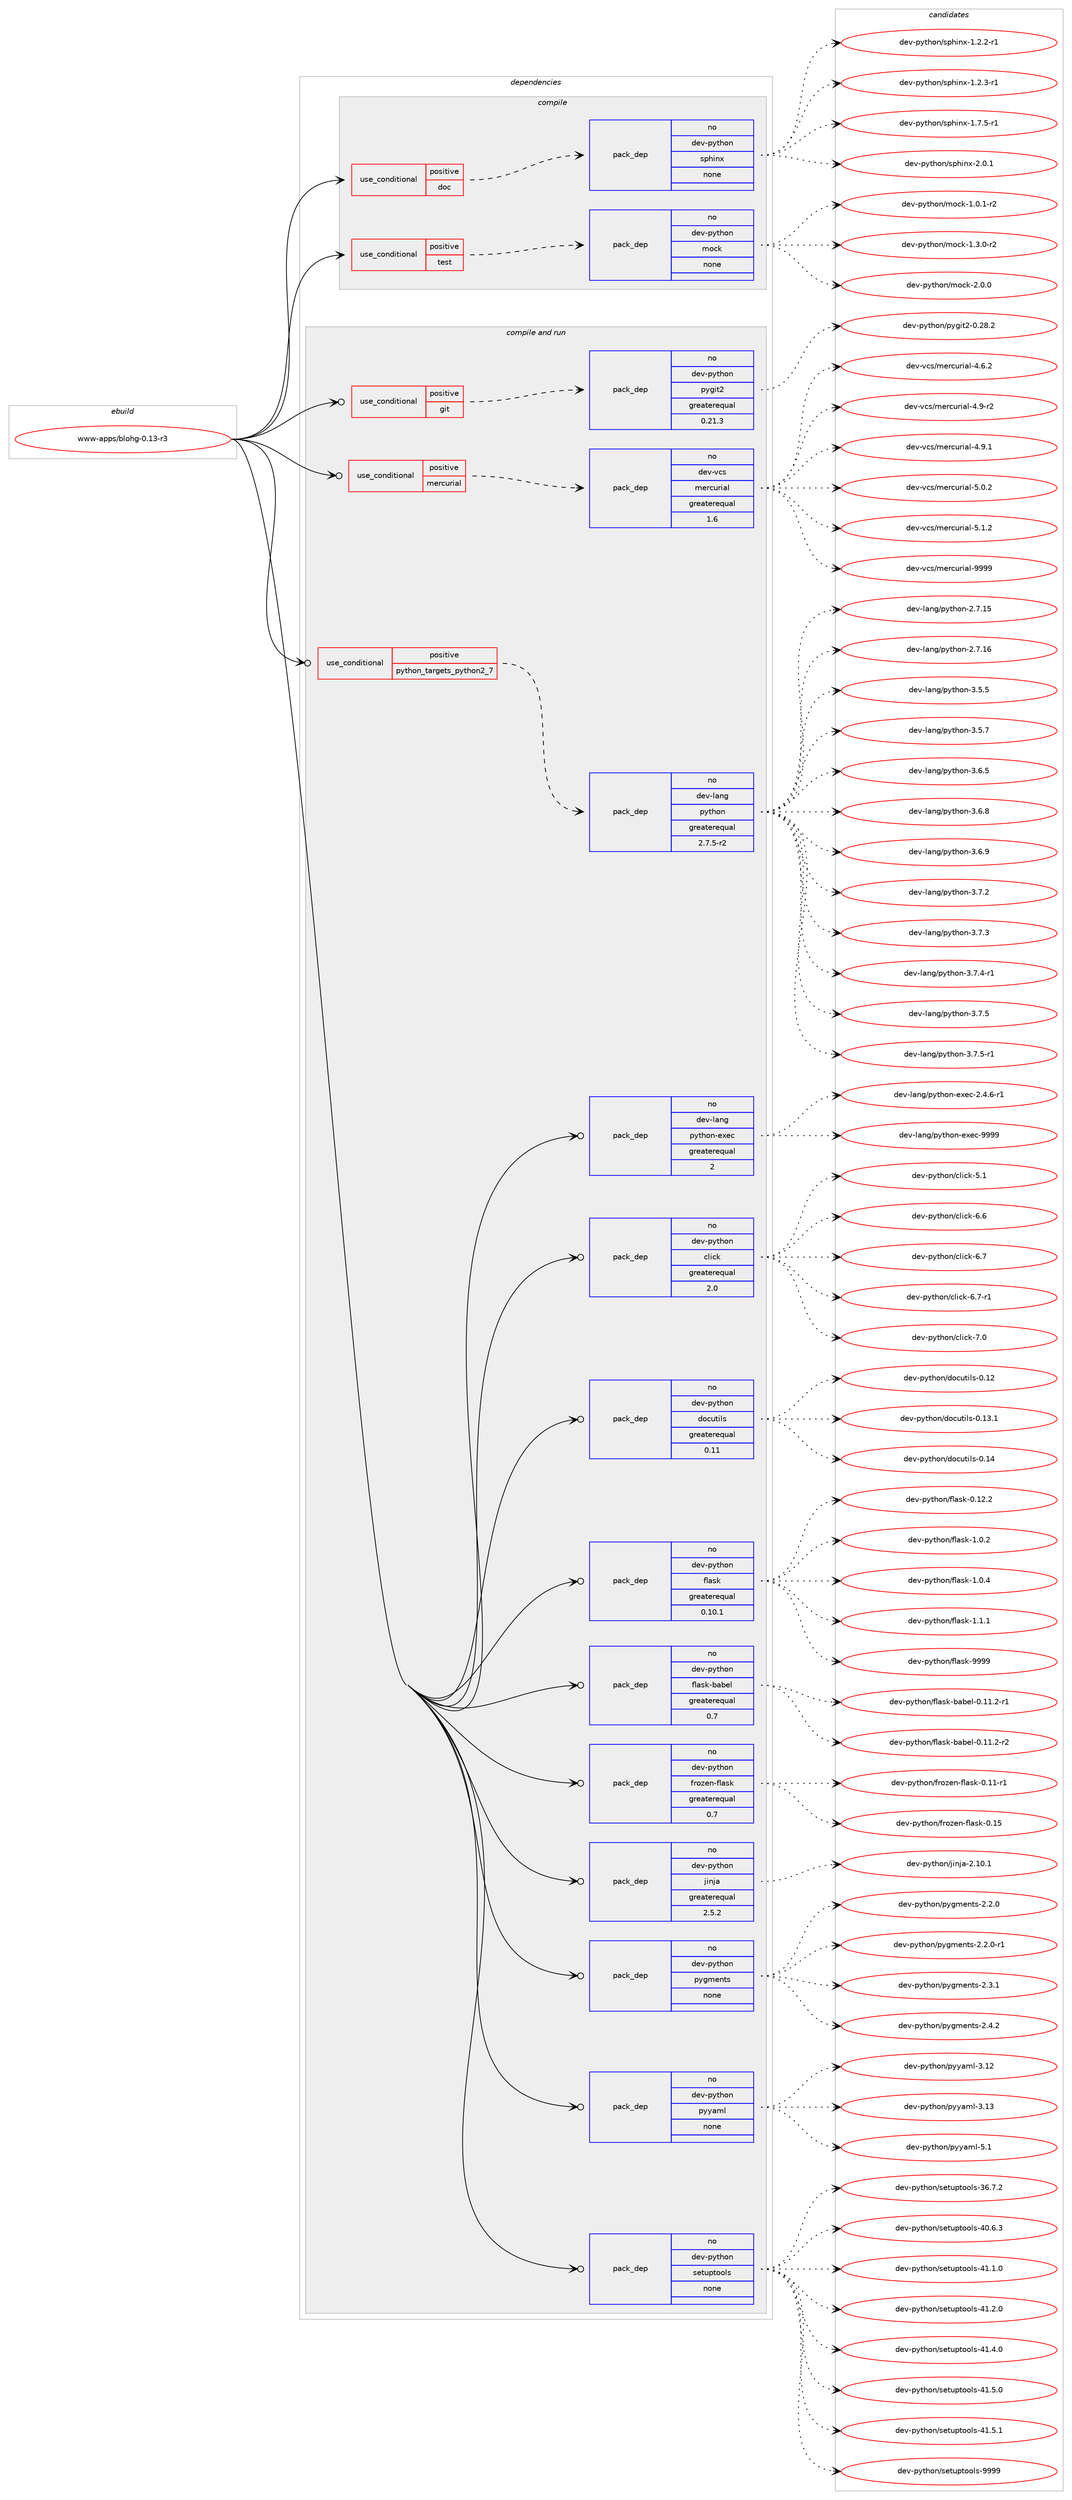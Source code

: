 digraph prolog {

# *************
# Graph options
# *************

newrank=true;
concentrate=true;
compound=true;
graph [rankdir=LR,fontname=Helvetica,fontsize=10,ranksep=1.5];#, ranksep=2.5, nodesep=0.2];
edge  [arrowhead=vee];
node  [fontname=Helvetica,fontsize=10];

# **********
# The ebuild
# **********

subgraph cluster_leftcol {
color=gray;
rank=same;
label=<<i>ebuild</i>>;
id [label="www-apps/blohg-0.13-r3", color=red, width=4, href="../www-apps/blohg-0.13-r3.svg"];
}

# ****************
# The dependencies
# ****************

subgraph cluster_midcol {
color=gray;
label=<<i>dependencies</i>>;
subgraph cluster_compile {
fillcolor="#eeeeee";
style=filled;
label=<<i>compile</i>>;
subgraph cond216635 {
dependency903231 [label=<<TABLE BORDER="0" CELLBORDER="1" CELLSPACING="0" CELLPADDING="4"><TR><TD ROWSPAN="3" CELLPADDING="10">use_conditional</TD></TR><TR><TD>positive</TD></TR><TR><TD>doc</TD></TR></TABLE>>, shape=none, color=red];
subgraph pack670358 {
dependency903232 [label=<<TABLE BORDER="0" CELLBORDER="1" CELLSPACING="0" CELLPADDING="4" WIDTH="220"><TR><TD ROWSPAN="6" CELLPADDING="30">pack_dep</TD></TR><TR><TD WIDTH="110">no</TD></TR><TR><TD>dev-python</TD></TR><TR><TD>sphinx</TD></TR><TR><TD>none</TD></TR><TR><TD></TD></TR></TABLE>>, shape=none, color=blue];
}
dependency903231:e -> dependency903232:w [weight=20,style="dashed",arrowhead="vee"];
}
id:e -> dependency903231:w [weight=20,style="solid",arrowhead="vee"];
subgraph cond216636 {
dependency903233 [label=<<TABLE BORDER="0" CELLBORDER="1" CELLSPACING="0" CELLPADDING="4"><TR><TD ROWSPAN="3" CELLPADDING="10">use_conditional</TD></TR><TR><TD>positive</TD></TR><TR><TD>test</TD></TR></TABLE>>, shape=none, color=red];
subgraph pack670359 {
dependency903234 [label=<<TABLE BORDER="0" CELLBORDER="1" CELLSPACING="0" CELLPADDING="4" WIDTH="220"><TR><TD ROWSPAN="6" CELLPADDING="30">pack_dep</TD></TR><TR><TD WIDTH="110">no</TD></TR><TR><TD>dev-python</TD></TR><TR><TD>mock</TD></TR><TR><TD>none</TD></TR><TR><TD></TD></TR></TABLE>>, shape=none, color=blue];
}
dependency903233:e -> dependency903234:w [weight=20,style="dashed",arrowhead="vee"];
}
id:e -> dependency903233:w [weight=20,style="solid",arrowhead="vee"];
}
subgraph cluster_compileandrun {
fillcolor="#eeeeee";
style=filled;
label=<<i>compile and run</i>>;
subgraph cond216637 {
dependency903235 [label=<<TABLE BORDER="0" CELLBORDER="1" CELLSPACING="0" CELLPADDING="4"><TR><TD ROWSPAN="3" CELLPADDING="10">use_conditional</TD></TR><TR><TD>positive</TD></TR><TR><TD>git</TD></TR></TABLE>>, shape=none, color=red];
subgraph pack670360 {
dependency903236 [label=<<TABLE BORDER="0" CELLBORDER="1" CELLSPACING="0" CELLPADDING="4" WIDTH="220"><TR><TD ROWSPAN="6" CELLPADDING="30">pack_dep</TD></TR><TR><TD WIDTH="110">no</TD></TR><TR><TD>dev-python</TD></TR><TR><TD>pygit2</TD></TR><TR><TD>greaterequal</TD></TR><TR><TD>0.21.3</TD></TR></TABLE>>, shape=none, color=blue];
}
dependency903235:e -> dependency903236:w [weight=20,style="dashed",arrowhead="vee"];
}
id:e -> dependency903235:w [weight=20,style="solid",arrowhead="odotvee"];
subgraph cond216638 {
dependency903237 [label=<<TABLE BORDER="0" CELLBORDER="1" CELLSPACING="0" CELLPADDING="4"><TR><TD ROWSPAN="3" CELLPADDING="10">use_conditional</TD></TR><TR><TD>positive</TD></TR><TR><TD>mercurial</TD></TR></TABLE>>, shape=none, color=red];
subgraph pack670361 {
dependency903238 [label=<<TABLE BORDER="0" CELLBORDER="1" CELLSPACING="0" CELLPADDING="4" WIDTH="220"><TR><TD ROWSPAN="6" CELLPADDING="30">pack_dep</TD></TR><TR><TD WIDTH="110">no</TD></TR><TR><TD>dev-vcs</TD></TR><TR><TD>mercurial</TD></TR><TR><TD>greaterequal</TD></TR><TR><TD>1.6</TD></TR></TABLE>>, shape=none, color=blue];
}
dependency903237:e -> dependency903238:w [weight=20,style="dashed",arrowhead="vee"];
}
id:e -> dependency903237:w [weight=20,style="solid",arrowhead="odotvee"];
subgraph cond216639 {
dependency903239 [label=<<TABLE BORDER="0" CELLBORDER="1" CELLSPACING="0" CELLPADDING="4"><TR><TD ROWSPAN="3" CELLPADDING="10">use_conditional</TD></TR><TR><TD>positive</TD></TR><TR><TD>python_targets_python2_7</TD></TR></TABLE>>, shape=none, color=red];
subgraph pack670362 {
dependency903240 [label=<<TABLE BORDER="0" CELLBORDER="1" CELLSPACING="0" CELLPADDING="4" WIDTH="220"><TR><TD ROWSPAN="6" CELLPADDING="30">pack_dep</TD></TR><TR><TD WIDTH="110">no</TD></TR><TR><TD>dev-lang</TD></TR><TR><TD>python</TD></TR><TR><TD>greaterequal</TD></TR><TR><TD>2.7.5-r2</TD></TR></TABLE>>, shape=none, color=blue];
}
dependency903239:e -> dependency903240:w [weight=20,style="dashed",arrowhead="vee"];
}
id:e -> dependency903239:w [weight=20,style="solid",arrowhead="odotvee"];
subgraph pack670363 {
dependency903241 [label=<<TABLE BORDER="0" CELLBORDER="1" CELLSPACING="0" CELLPADDING="4" WIDTH="220"><TR><TD ROWSPAN="6" CELLPADDING="30">pack_dep</TD></TR><TR><TD WIDTH="110">no</TD></TR><TR><TD>dev-lang</TD></TR><TR><TD>python-exec</TD></TR><TR><TD>greaterequal</TD></TR><TR><TD>2</TD></TR></TABLE>>, shape=none, color=blue];
}
id:e -> dependency903241:w [weight=20,style="solid",arrowhead="odotvee"];
subgraph pack670364 {
dependency903242 [label=<<TABLE BORDER="0" CELLBORDER="1" CELLSPACING="0" CELLPADDING="4" WIDTH="220"><TR><TD ROWSPAN="6" CELLPADDING="30">pack_dep</TD></TR><TR><TD WIDTH="110">no</TD></TR><TR><TD>dev-python</TD></TR><TR><TD>click</TD></TR><TR><TD>greaterequal</TD></TR><TR><TD>2.0</TD></TR></TABLE>>, shape=none, color=blue];
}
id:e -> dependency903242:w [weight=20,style="solid",arrowhead="odotvee"];
subgraph pack670365 {
dependency903243 [label=<<TABLE BORDER="0" CELLBORDER="1" CELLSPACING="0" CELLPADDING="4" WIDTH="220"><TR><TD ROWSPAN="6" CELLPADDING="30">pack_dep</TD></TR><TR><TD WIDTH="110">no</TD></TR><TR><TD>dev-python</TD></TR><TR><TD>docutils</TD></TR><TR><TD>greaterequal</TD></TR><TR><TD>0.11</TD></TR></TABLE>>, shape=none, color=blue];
}
id:e -> dependency903243:w [weight=20,style="solid",arrowhead="odotvee"];
subgraph pack670366 {
dependency903244 [label=<<TABLE BORDER="0" CELLBORDER="1" CELLSPACING="0" CELLPADDING="4" WIDTH="220"><TR><TD ROWSPAN="6" CELLPADDING="30">pack_dep</TD></TR><TR><TD WIDTH="110">no</TD></TR><TR><TD>dev-python</TD></TR><TR><TD>flask</TD></TR><TR><TD>greaterequal</TD></TR><TR><TD>0.10.1</TD></TR></TABLE>>, shape=none, color=blue];
}
id:e -> dependency903244:w [weight=20,style="solid",arrowhead="odotvee"];
subgraph pack670367 {
dependency903245 [label=<<TABLE BORDER="0" CELLBORDER="1" CELLSPACING="0" CELLPADDING="4" WIDTH="220"><TR><TD ROWSPAN="6" CELLPADDING="30">pack_dep</TD></TR><TR><TD WIDTH="110">no</TD></TR><TR><TD>dev-python</TD></TR><TR><TD>flask-babel</TD></TR><TR><TD>greaterequal</TD></TR><TR><TD>0.7</TD></TR></TABLE>>, shape=none, color=blue];
}
id:e -> dependency903245:w [weight=20,style="solid",arrowhead="odotvee"];
subgraph pack670368 {
dependency903246 [label=<<TABLE BORDER="0" CELLBORDER="1" CELLSPACING="0" CELLPADDING="4" WIDTH="220"><TR><TD ROWSPAN="6" CELLPADDING="30">pack_dep</TD></TR><TR><TD WIDTH="110">no</TD></TR><TR><TD>dev-python</TD></TR><TR><TD>frozen-flask</TD></TR><TR><TD>greaterequal</TD></TR><TR><TD>0.7</TD></TR></TABLE>>, shape=none, color=blue];
}
id:e -> dependency903246:w [weight=20,style="solid",arrowhead="odotvee"];
subgraph pack670369 {
dependency903247 [label=<<TABLE BORDER="0" CELLBORDER="1" CELLSPACING="0" CELLPADDING="4" WIDTH="220"><TR><TD ROWSPAN="6" CELLPADDING="30">pack_dep</TD></TR><TR><TD WIDTH="110">no</TD></TR><TR><TD>dev-python</TD></TR><TR><TD>jinja</TD></TR><TR><TD>greaterequal</TD></TR><TR><TD>2.5.2</TD></TR></TABLE>>, shape=none, color=blue];
}
id:e -> dependency903247:w [weight=20,style="solid",arrowhead="odotvee"];
subgraph pack670370 {
dependency903248 [label=<<TABLE BORDER="0" CELLBORDER="1" CELLSPACING="0" CELLPADDING="4" WIDTH="220"><TR><TD ROWSPAN="6" CELLPADDING="30">pack_dep</TD></TR><TR><TD WIDTH="110">no</TD></TR><TR><TD>dev-python</TD></TR><TR><TD>pygments</TD></TR><TR><TD>none</TD></TR><TR><TD></TD></TR></TABLE>>, shape=none, color=blue];
}
id:e -> dependency903248:w [weight=20,style="solid",arrowhead="odotvee"];
subgraph pack670371 {
dependency903249 [label=<<TABLE BORDER="0" CELLBORDER="1" CELLSPACING="0" CELLPADDING="4" WIDTH="220"><TR><TD ROWSPAN="6" CELLPADDING="30">pack_dep</TD></TR><TR><TD WIDTH="110">no</TD></TR><TR><TD>dev-python</TD></TR><TR><TD>pyyaml</TD></TR><TR><TD>none</TD></TR><TR><TD></TD></TR></TABLE>>, shape=none, color=blue];
}
id:e -> dependency903249:w [weight=20,style="solid",arrowhead="odotvee"];
subgraph pack670372 {
dependency903250 [label=<<TABLE BORDER="0" CELLBORDER="1" CELLSPACING="0" CELLPADDING="4" WIDTH="220"><TR><TD ROWSPAN="6" CELLPADDING="30">pack_dep</TD></TR><TR><TD WIDTH="110">no</TD></TR><TR><TD>dev-python</TD></TR><TR><TD>setuptools</TD></TR><TR><TD>none</TD></TR><TR><TD></TD></TR></TABLE>>, shape=none, color=blue];
}
id:e -> dependency903250:w [weight=20,style="solid",arrowhead="odotvee"];
}
subgraph cluster_run {
fillcolor="#eeeeee";
style=filled;
label=<<i>run</i>>;
}
}

# **************
# The candidates
# **************

subgraph cluster_choices {
rank=same;
color=gray;
label=<<i>candidates</i>>;

subgraph choice670358 {
color=black;
nodesep=1;
choice10010111845112121116104111110471151121041051101204549465046504511449 [label="dev-python/sphinx-1.2.2-r1", color=red, width=4,href="../dev-python/sphinx-1.2.2-r1.svg"];
choice10010111845112121116104111110471151121041051101204549465046514511449 [label="dev-python/sphinx-1.2.3-r1", color=red, width=4,href="../dev-python/sphinx-1.2.3-r1.svg"];
choice10010111845112121116104111110471151121041051101204549465546534511449 [label="dev-python/sphinx-1.7.5-r1", color=red, width=4,href="../dev-python/sphinx-1.7.5-r1.svg"];
choice1001011184511212111610411111047115112104105110120455046484649 [label="dev-python/sphinx-2.0.1", color=red, width=4,href="../dev-python/sphinx-2.0.1.svg"];
dependency903232:e -> choice10010111845112121116104111110471151121041051101204549465046504511449:w [style=dotted,weight="100"];
dependency903232:e -> choice10010111845112121116104111110471151121041051101204549465046514511449:w [style=dotted,weight="100"];
dependency903232:e -> choice10010111845112121116104111110471151121041051101204549465546534511449:w [style=dotted,weight="100"];
dependency903232:e -> choice1001011184511212111610411111047115112104105110120455046484649:w [style=dotted,weight="100"];
}
subgraph choice670359 {
color=black;
nodesep=1;
choice1001011184511212111610411111047109111991074549464846494511450 [label="dev-python/mock-1.0.1-r2", color=red, width=4,href="../dev-python/mock-1.0.1-r2.svg"];
choice1001011184511212111610411111047109111991074549465146484511450 [label="dev-python/mock-1.3.0-r2", color=red, width=4,href="../dev-python/mock-1.3.0-r2.svg"];
choice100101118451121211161041111104710911199107455046484648 [label="dev-python/mock-2.0.0", color=red, width=4,href="../dev-python/mock-2.0.0.svg"];
dependency903234:e -> choice1001011184511212111610411111047109111991074549464846494511450:w [style=dotted,weight="100"];
dependency903234:e -> choice1001011184511212111610411111047109111991074549465146484511450:w [style=dotted,weight="100"];
dependency903234:e -> choice100101118451121211161041111104710911199107455046484648:w [style=dotted,weight="100"];
}
subgraph choice670360 {
color=black;
nodesep=1;
choice10010111845112121116104111110471121211031051165045484650564650 [label="dev-python/pygit2-0.28.2", color=red, width=4,href="../dev-python/pygit2-0.28.2.svg"];
dependency903236:e -> choice10010111845112121116104111110471121211031051165045484650564650:w [style=dotted,weight="100"];
}
subgraph choice670361 {
color=black;
nodesep=1;
choice1001011184511899115471091011149911711410597108455246544650 [label="dev-vcs/mercurial-4.6.2", color=red, width=4,href="../dev-vcs/mercurial-4.6.2.svg"];
choice1001011184511899115471091011149911711410597108455246574511450 [label="dev-vcs/mercurial-4.9-r2", color=red, width=4,href="../dev-vcs/mercurial-4.9-r2.svg"];
choice1001011184511899115471091011149911711410597108455246574649 [label="dev-vcs/mercurial-4.9.1", color=red, width=4,href="../dev-vcs/mercurial-4.9.1.svg"];
choice1001011184511899115471091011149911711410597108455346484650 [label="dev-vcs/mercurial-5.0.2", color=red, width=4,href="../dev-vcs/mercurial-5.0.2.svg"];
choice1001011184511899115471091011149911711410597108455346494650 [label="dev-vcs/mercurial-5.1.2", color=red, width=4,href="../dev-vcs/mercurial-5.1.2.svg"];
choice10010111845118991154710910111499117114105971084557575757 [label="dev-vcs/mercurial-9999", color=red, width=4,href="../dev-vcs/mercurial-9999.svg"];
dependency903238:e -> choice1001011184511899115471091011149911711410597108455246544650:w [style=dotted,weight="100"];
dependency903238:e -> choice1001011184511899115471091011149911711410597108455246574511450:w [style=dotted,weight="100"];
dependency903238:e -> choice1001011184511899115471091011149911711410597108455246574649:w [style=dotted,weight="100"];
dependency903238:e -> choice1001011184511899115471091011149911711410597108455346484650:w [style=dotted,weight="100"];
dependency903238:e -> choice1001011184511899115471091011149911711410597108455346494650:w [style=dotted,weight="100"];
dependency903238:e -> choice10010111845118991154710910111499117114105971084557575757:w [style=dotted,weight="100"];
}
subgraph choice670362 {
color=black;
nodesep=1;
choice10010111845108971101034711212111610411111045504655464953 [label="dev-lang/python-2.7.15", color=red, width=4,href="../dev-lang/python-2.7.15.svg"];
choice10010111845108971101034711212111610411111045504655464954 [label="dev-lang/python-2.7.16", color=red, width=4,href="../dev-lang/python-2.7.16.svg"];
choice100101118451089711010347112121116104111110455146534653 [label="dev-lang/python-3.5.5", color=red, width=4,href="../dev-lang/python-3.5.5.svg"];
choice100101118451089711010347112121116104111110455146534655 [label="dev-lang/python-3.5.7", color=red, width=4,href="../dev-lang/python-3.5.7.svg"];
choice100101118451089711010347112121116104111110455146544653 [label="dev-lang/python-3.6.5", color=red, width=4,href="../dev-lang/python-3.6.5.svg"];
choice100101118451089711010347112121116104111110455146544656 [label="dev-lang/python-3.6.8", color=red, width=4,href="../dev-lang/python-3.6.8.svg"];
choice100101118451089711010347112121116104111110455146544657 [label="dev-lang/python-3.6.9", color=red, width=4,href="../dev-lang/python-3.6.9.svg"];
choice100101118451089711010347112121116104111110455146554650 [label="dev-lang/python-3.7.2", color=red, width=4,href="../dev-lang/python-3.7.2.svg"];
choice100101118451089711010347112121116104111110455146554651 [label="dev-lang/python-3.7.3", color=red, width=4,href="../dev-lang/python-3.7.3.svg"];
choice1001011184510897110103471121211161041111104551465546524511449 [label="dev-lang/python-3.7.4-r1", color=red, width=4,href="../dev-lang/python-3.7.4-r1.svg"];
choice100101118451089711010347112121116104111110455146554653 [label="dev-lang/python-3.7.5", color=red, width=4,href="../dev-lang/python-3.7.5.svg"];
choice1001011184510897110103471121211161041111104551465546534511449 [label="dev-lang/python-3.7.5-r1", color=red, width=4,href="../dev-lang/python-3.7.5-r1.svg"];
dependency903240:e -> choice10010111845108971101034711212111610411111045504655464953:w [style=dotted,weight="100"];
dependency903240:e -> choice10010111845108971101034711212111610411111045504655464954:w [style=dotted,weight="100"];
dependency903240:e -> choice100101118451089711010347112121116104111110455146534653:w [style=dotted,weight="100"];
dependency903240:e -> choice100101118451089711010347112121116104111110455146534655:w [style=dotted,weight="100"];
dependency903240:e -> choice100101118451089711010347112121116104111110455146544653:w [style=dotted,weight="100"];
dependency903240:e -> choice100101118451089711010347112121116104111110455146544656:w [style=dotted,weight="100"];
dependency903240:e -> choice100101118451089711010347112121116104111110455146544657:w [style=dotted,weight="100"];
dependency903240:e -> choice100101118451089711010347112121116104111110455146554650:w [style=dotted,weight="100"];
dependency903240:e -> choice100101118451089711010347112121116104111110455146554651:w [style=dotted,weight="100"];
dependency903240:e -> choice1001011184510897110103471121211161041111104551465546524511449:w [style=dotted,weight="100"];
dependency903240:e -> choice100101118451089711010347112121116104111110455146554653:w [style=dotted,weight="100"];
dependency903240:e -> choice1001011184510897110103471121211161041111104551465546534511449:w [style=dotted,weight="100"];
}
subgraph choice670363 {
color=black;
nodesep=1;
choice10010111845108971101034711212111610411111045101120101994550465246544511449 [label="dev-lang/python-exec-2.4.6-r1", color=red, width=4,href="../dev-lang/python-exec-2.4.6-r1.svg"];
choice10010111845108971101034711212111610411111045101120101994557575757 [label="dev-lang/python-exec-9999", color=red, width=4,href="../dev-lang/python-exec-9999.svg"];
dependency903241:e -> choice10010111845108971101034711212111610411111045101120101994550465246544511449:w [style=dotted,weight="100"];
dependency903241:e -> choice10010111845108971101034711212111610411111045101120101994557575757:w [style=dotted,weight="100"];
}
subgraph choice670364 {
color=black;
nodesep=1;
choice1001011184511212111610411111047991081059910745534649 [label="dev-python/click-5.1", color=red, width=4,href="../dev-python/click-5.1.svg"];
choice1001011184511212111610411111047991081059910745544654 [label="dev-python/click-6.6", color=red, width=4,href="../dev-python/click-6.6.svg"];
choice1001011184511212111610411111047991081059910745544655 [label="dev-python/click-6.7", color=red, width=4,href="../dev-python/click-6.7.svg"];
choice10010111845112121116104111110479910810599107455446554511449 [label="dev-python/click-6.7-r1", color=red, width=4,href="../dev-python/click-6.7-r1.svg"];
choice1001011184511212111610411111047991081059910745554648 [label="dev-python/click-7.0", color=red, width=4,href="../dev-python/click-7.0.svg"];
dependency903242:e -> choice1001011184511212111610411111047991081059910745534649:w [style=dotted,weight="100"];
dependency903242:e -> choice1001011184511212111610411111047991081059910745544654:w [style=dotted,weight="100"];
dependency903242:e -> choice1001011184511212111610411111047991081059910745544655:w [style=dotted,weight="100"];
dependency903242:e -> choice10010111845112121116104111110479910810599107455446554511449:w [style=dotted,weight="100"];
dependency903242:e -> choice1001011184511212111610411111047991081059910745554648:w [style=dotted,weight="100"];
}
subgraph choice670365 {
color=black;
nodesep=1;
choice1001011184511212111610411111047100111991171161051081154548464950 [label="dev-python/docutils-0.12", color=red, width=4,href="../dev-python/docutils-0.12.svg"];
choice10010111845112121116104111110471001119911711610510811545484649514649 [label="dev-python/docutils-0.13.1", color=red, width=4,href="../dev-python/docutils-0.13.1.svg"];
choice1001011184511212111610411111047100111991171161051081154548464952 [label="dev-python/docutils-0.14", color=red, width=4,href="../dev-python/docutils-0.14.svg"];
dependency903243:e -> choice1001011184511212111610411111047100111991171161051081154548464950:w [style=dotted,weight="100"];
dependency903243:e -> choice10010111845112121116104111110471001119911711610510811545484649514649:w [style=dotted,weight="100"];
dependency903243:e -> choice1001011184511212111610411111047100111991171161051081154548464952:w [style=dotted,weight="100"];
}
subgraph choice670366 {
color=black;
nodesep=1;
choice10010111845112121116104111110471021089711510745484649504650 [label="dev-python/flask-0.12.2", color=red, width=4,href="../dev-python/flask-0.12.2.svg"];
choice100101118451121211161041111104710210897115107454946484650 [label="dev-python/flask-1.0.2", color=red, width=4,href="../dev-python/flask-1.0.2.svg"];
choice100101118451121211161041111104710210897115107454946484652 [label="dev-python/flask-1.0.4", color=red, width=4,href="../dev-python/flask-1.0.4.svg"];
choice100101118451121211161041111104710210897115107454946494649 [label="dev-python/flask-1.1.1", color=red, width=4,href="../dev-python/flask-1.1.1.svg"];
choice1001011184511212111610411111047102108971151074557575757 [label="dev-python/flask-9999", color=red, width=4,href="../dev-python/flask-9999.svg"];
dependency903244:e -> choice10010111845112121116104111110471021089711510745484649504650:w [style=dotted,weight="100"];
dependency903244:e -> choice100101118451121211161041111104710210897115107454946484650:w [style=dotted,weight="100"];
dependency903244:e -> choice100101118451121211161041111104710210897115107454946484652:w [style=dotted,weight="100"];
dependency903244:e -> choice100101118451121211161041111104710210897115107454946494649:w [style=dotted,weight="100"];
dependency903244:e -> choice1001011184511212111610411111047102108971151074557575757:w [style=dotted,weight="100"];
}
subgraph choice670367 {
color=black;
nodesep=1;
choice10010111845112121116104111110471021089711510745989798101108454846494946504511449 [label="dev-python/flask-babel-0.11.2-r1", color=red, width=4,href="../dev-python/flask-babel-0.11.2-r1.svg"];
choice10010111845112121116104111110471021089711510745989798101108454846494946504511450 [label="dev-python/flask-babel-0.11.2-r2", color=red, width=4,href="../dev-python/flask-babel-0.11.2-r2.svg"];
dependency903245:e -> choice10010111845112121116104111110471021089711510745989798101108454846494946504511449:w [style=dotted,weight="100"];
dependency903245:e -> choice10010111845112121116104111110471021089711510745989798101108454846494946504511450:w [style=dotted,weight="100"];
}
subgraph choice670368 {
color=black;
nodesep=1;
choice1001011184511212111610411111047102114111122101110451021089711510745484649494511449 [label="dev-python/frozen-flask-0.11-r1", color=red, width=4,href="../dev-python/frozen-flask-0.11-r1.svg"];
choice100101118451121211161041111104710211411112210111045102108971151074548464953 [label="dev-python/frozen-flask-0.15", color=red, width=4,href="../dev-python/frozen-flask-0.15.svg"];
dependency903246:e -> choice1001011184511212111610411111047102114111122101110451021089711510745484649494511449:w [style=dotted,weight="100"];
dependency903246:e -> choice100101118451121211161041111104710211411112210111045102108971151074548464953:w [style=dotted,weight="100"];
}
subgraph choice670369 {
color=black;
nodesep=1;
choice10010111845112121116104111110471061051101069745504649484649 [label="dev-python/jinja-2.10.1", color=red, width=4,href="../dev-python/jinja-2.10.1.svg"];
dependency903247:e -> choice10010111845112121116104111110471061051101069745504649484649:w [style=dotted,weight="100"];
}
subgraph choice670370 {
color=black;
nodesep=1;
choice1001011184511212111610411111047112121103109101110116115455046504648 [label="dev-python/pygments-2.2.0", color=red, width=4,href="../dev-python/pygments-2.2.0.svg"];
choice10010111845112121116104111110471121211031091011101161154550465046484511449 [label="dev-python/pygments-2.2.0-r1", color=red, width=4,href="../dev-python/pygments-2.2.0-r1.svg"];
choice1001011184511212111610411111047112121103109101110116115455046514649 [label="dev-python/pygments-2.3.1", color=red, width=4,href="../dev-python/pygments-2.3.1.svg"];
choice1001011184511212111610411111047112121103109101110116115455046524650 [label="dev-python/pygments-2.4.2", color=red, width=4,href="../dev-python/pygments-2.4.2.svg"];
dependency903248:e -> choice1001011184511212111610411111047112121103109101110116115455046504648:w [style=dotted,weight="100"];
dependency903248:e -> choice10010111845112121116104111110471121211031091011101161154550465046484511449:w [style=dotted,weight="100"];
dependency903248:e -> choice1001011184511212111610411111047112121103109101110116115455046514649:w [style=dotted,weight="100"];
dependency903248:e -> choice1001011184511212111610411111047112121103109101110116115455046524650:w [style=dotted,weight="100"];
}
subgraph choice670371 {
color=black;
nodesep=1;
choice1001011184511212111610411111047112121121971091084551464950 [label="dev-python/pyyaml-3.12", color=red, width=4,href="../dev-python/pyyaml-3.12.svg"];
choice1001011184511212111610411111047112121121971091084551464951 [label="dev-python/pyyaml-3.13", color=red, width=4,href="../dev-python/pyyaml-3.13.svg"];
choice10010111845112121116104111110471121211219710910845534649 [label="dev-python/pyyaml-5.1", color=red, width=4,href="../dev-python/pyyaml-5.1.svg"];
dependency903249:e -> choice1001011184511212111610411111047112121121971091084551464950:w [style=dotted,weight="100"];
dependency903249:e -> choice1001011184511212111610411111047112121121971091084551464951:w [style=dotted,weight="100"];
dependency903249:e -> choice10010111845112121116104111110471121211219710910845534649:w [style=dotted,weight="100"];
}
subgraph choice670372 {
color=black;
nodesep=1;
choice100101118451121211161041111104711510111611711211611111110811545515446554650 [label="dev-python/setuptools-36.7.2", color=red, width=4,href="../dev-python/setuptools-36.7.2.svg"];
choice100101118451121211161041111104711510111611711211611111110811545524846544651 [label="dev-python/setuptools-40.6.3", color=red, width=4,href="../dev-python/setuptools-40.6.3.svg"];
choice100101118451121211161041111104711510111611711211611111110811545524946494648 [label="dev-python/setuptools-41.1.0", color=red, width=4,href="../dev-python/setuptools-41.1.0.svg"];
choice100101118451121211161041111104711510111611711211611111110811545524946504648 [label="dev-python/setuptools-41.2.0", color=red, width=4,href="../dev-python/setuptools-41.2.0.svg"];
choice100101118451121211161041111104711510111611711211611111110811545524946524648 [label="dev-python/setuptools-41.4.0", color=red, width=4,href="../dev-python/setuptools-41.4.0.svg"];
choice100101118451121211161041111104711510111611711211611111110811545524946534648 [label="dev-python/setuptools-41.5.0", color=red, width=4,href="../dev-python/setuptools-41.5.0.svg"];
choice100101118451121211161041111104711510111611711211611111110811545524946534649 [label="dev-python/setuptools-41.5.1", color=red, width=4,href="../dev-python/setuptools-41.5.1.svg"];
choice10010111845112121116104111110471151011161171121161111111081154557575757 [label="dev-python/setuptools-9999", color=red, width=4,href="../dev-python/setuptools-9999.svg"];
dependency903250:e -> choice100101118451121211161041111104711510111611711211611111110811545515446554650:w [style=dotted,weight="100"];
dependency903250:e -> choice100101118451121211161041111104711510111611711211611111110811545524846544651:w [style=dotted,weight="100"];
dependency903250:e -> choice100101118451121211161041111104711510111611711211611111110811545524946494648:w [style=dotted,weight="100"];
dependency903250:e -> choice100101118451121211161041111104711510111611711211611111110811545524946504648:w [style=dotted,weight="100"];
dependency903250:e -> choice100101118451121211161041111104711510111611711211611111110811545524946524648:w [style=dotted,weight="100"];
dependency903250:e -> choice100101118451121211161041111104711510111611711211611111110811545524946534648:w [style=dotted,weight="100"];
dependency903250:e -> choice100101118451121211161041111104711510111611711211611111110811545524946534649:w [style=dotted,weight="100"];
dependency903250:e -> choice10010111845112121116104111110471151011161171121161111111081154557575757:w [style=dotted,weight="100"];
}
}

}
